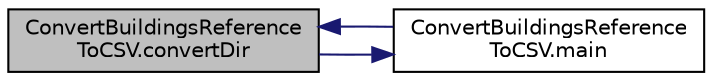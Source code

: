 digraph "ConvertBuildingsReferenceToCSV.convertDir"
{
  edge [fontname="Helvetica",fontsize="10",labelfontname="Helvetica",labelfontsize="10"];
  node [fontname="Helvetica",fontsize="10",shape=record];
  rankdir="LR";
  Node0 [label="ConvertBuildingsReference\lToCSV.convertDir",height=0.2,width=0.4,color="black", fillcolor="grey75", style="filled", fontcolor="black"];
  Node0 -> Node1 [color="midnightblue",fontsize="10",style="solid",fontname="Helvetica"];
  Node1 [label="ConvertBuildingsReference\lToCSV.main",height=0.2,width=0.4,color="black", fillcolor="white", style="filled",URL="$d0/d26/namespace_convert_buildings_reference_to_c_s_v.html#a7228eba55457ad4367a870b218f8a7a1"];
  Node1 -> Node0 [color="midnightblue",fontsize="10",style="solid",fontname="Helvetica"];
}
